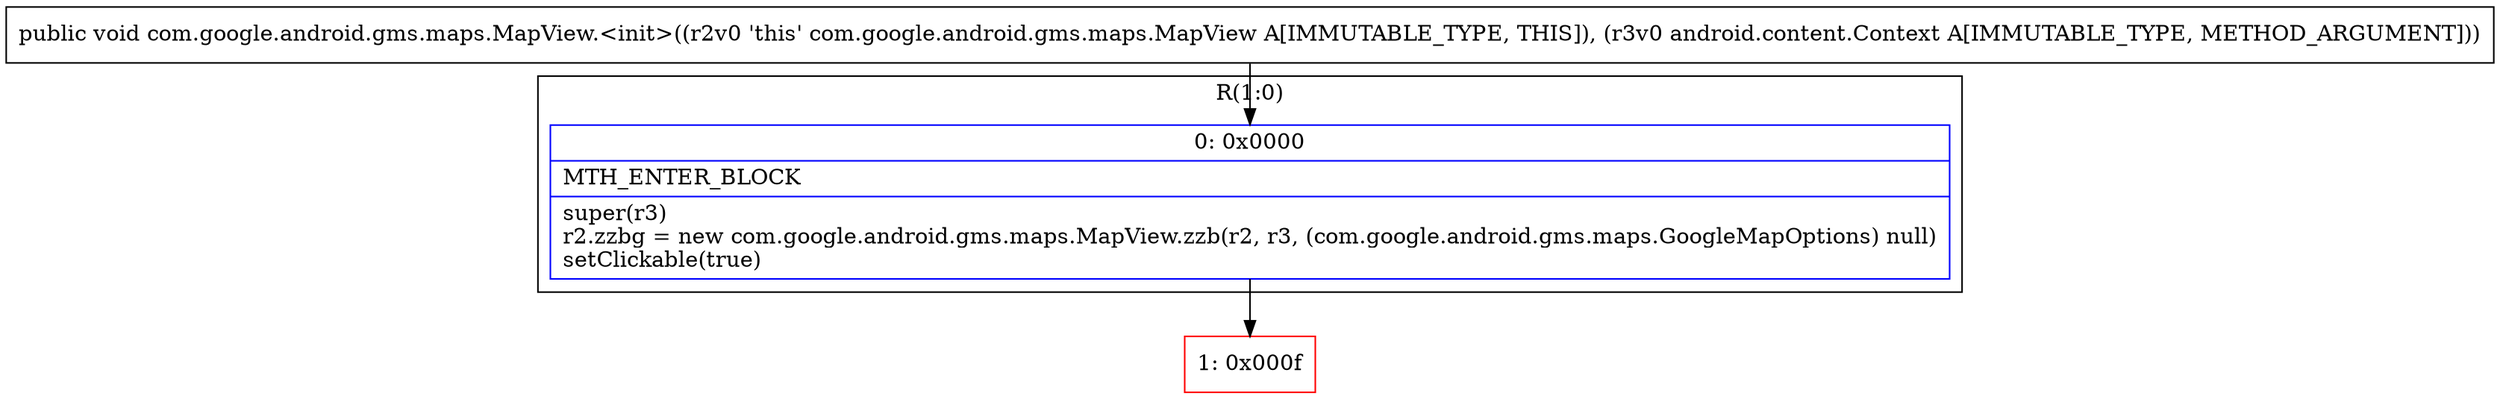 digraph "CFG forcom.google.android.gms.maps.MapView.\<init\>(Landroid\/content\/Context;)V" {
subgraph cluster_Region_1947789426 {
label = "R(1:0)";
node [shape=record,color=blue];
Node_0 [shape=record,label="{0\:\ 0x0000|MTH_ENTER_BLOCK\l|super(r3)\lr2.zzbg = new com.google.android.gms.maps.MapView.zzb(r2, r3, (com.google.android.gms.maps.GoogleMapOptions) null)\lsetClickable(true)\l}"];
}
Node_1 [shape=record,color=red,label="{1\:\ 0x000f}"];
MethodNode[shape=record,label="{public void com.google.android.gms.maps.MapView.\<init\>((r2v0 'this' com.google.android.gms.maps.MapView A[IMMUTABLE_TYPE, THIS]), (r3v0 android.content.Context A[IMMUTABLE_TYPE, METHOD_ARGUMENT])) }"];
MethodNode -> Node_0;
Node_0 -> Node_1;
}


